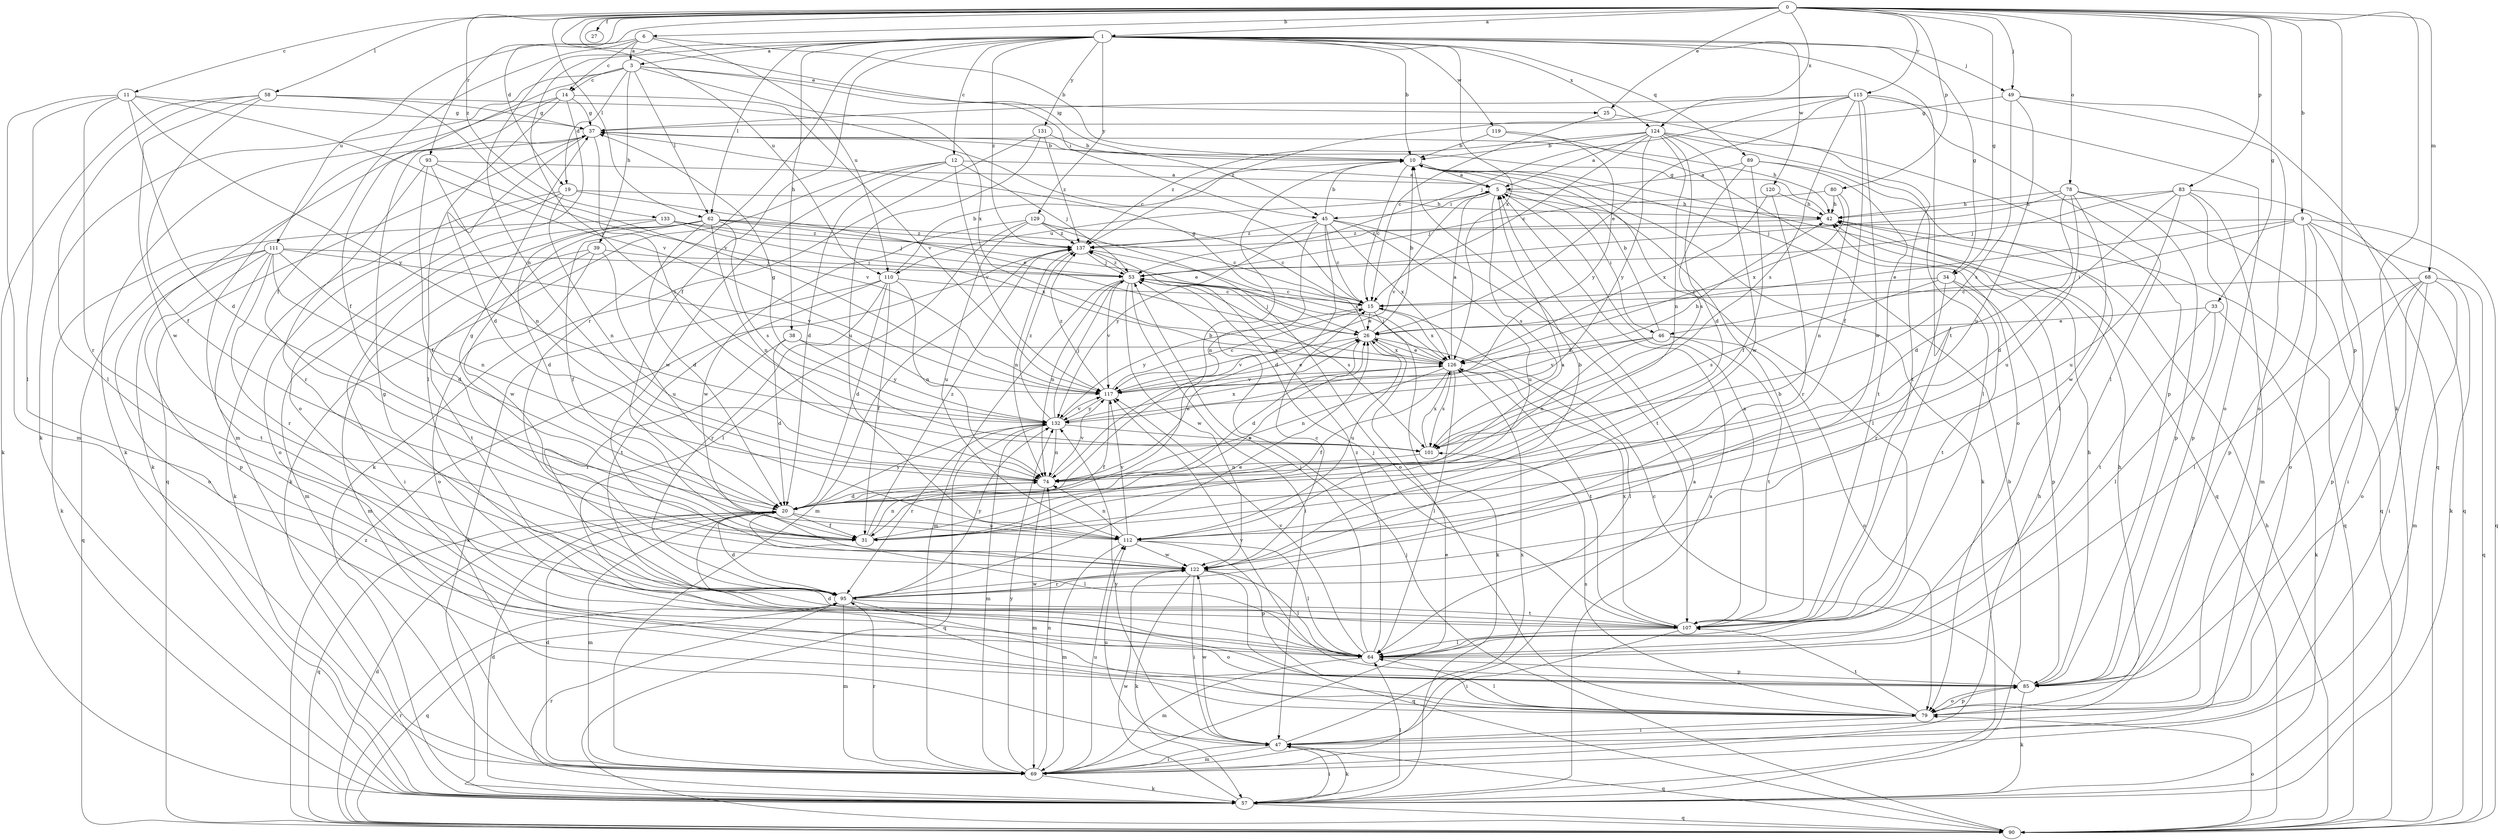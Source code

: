 strict digraph  {
0;
1;
3;
5;
6;
9;
10;
11;
12;
14;
15;
19;
20;
25;
26;
27;
31;
33;
34;
37;
38;
39;
42;
45;
46;
47;
49;
53;
57;
58;
62;
64;
68;
69;
74;
78;
79;
80;
83;
85;
89;
90;
93;
95;
101;
107;
110;
111;
112;
115;
117;
119;
120;
122;
124;
126;
129;
131;
132;
133;
137;
0 -> 1  [label=a];
0 -> 6  [label=b];
0 -> 9  [label=b];
0 -> 11  [label=c];
0 -> 19  [label=d];
0 -> 25  [label=e];
0 -> 27  [label=f];
0 -> 33  [label=g];
0 -> 34  [label=g];
0 -> 45  [label=i];
0 -> 49  [label=j];
0 -> 57  [label=k];
0 -> 58  [label=l];
0 -> 62  [label=l];
0 -> 68  [label=m];
0 -> 78  [label=o];
0 -> 80  [label=p];
0 -> 83  [label=p];
0 -> 85  [label=p];
0 -> 93  [label=r];
0 -> 110  [label=u];
0 -> 115  [label=v];
0 -> 124  [label=x];
0 -> 133  [label=z];
1 -> 3  [label=a];
1 -> 10  [label=b];
1 -> 12  [label=c];
1 -> 31  [label=f];
1 -> 34  [label=g];
1 -> 38  [label=h];
1 -> 49  [label=j];
1 -> 62  [label=l];
1 -> 74  [label=n];
1 -> 89  [label=q];
1 -> 95  [label=r];
1 -> 107  [label=t];
1 -> 119  [label=w];
1 -> 120  [label=w];
1 -> 124  [label=x];
1 -> 126  [label=x];
1 -> 129  [label=y];
1 -> 131  [label=y];
1 -> 132  [label=y];
1 -> 137  [label=z];
3 -> 14  [label=c];
3 -> 19  [label=d];
3 -> 25  [label=e];
3 -> 31  [label=f];
3 -> 39  [label=h];
3 -> 45  [label=i];
3 -> 57  [label=k];
3 -> 62  [label=l];
3 -> 126  [label=x];
5 -> 42  [label=h];
5 -> 45  [label=i];
5 -> 46  [label=i];
5 -> 64  [label=l];
5 -> 101  [label=s];
5 -> 110  [label=u];
5 -> 117  [label=v];
6 -> 3  [label=a];
6 -> 10  [label=b];
6 -> 14  [label=c];
6 -> 31  [label=f];
6 -> 110  [label=u];
6 -> 111  [label=u];
9 -> 26  [label=e];
9 -> 46  [label=i];
9 -> 47  [label=i];
9 -> 57  [label=k];
9 -> 79  [label=o];
9 -> 85  [label=p];
9 -> 90  [label=q];
9 -> 137  [label=z];
10 -> 5  [label=a];
10 -> 15  [label=c];
10 -> 57  [label=k];
10 -> 90  [label=q];
11 -> 20  [label=d];
11 -> 37  [label=g];
11 -> 64  [label=l];
11 -> 69  [label=m];
11 -> 95  [label=r];
11 -> 117  [label=v];
11 -> 132  [label=y];
12 -> 5  [label=a];
12 -> 20  [label=d];
12 -> 53  [label=j];
12 -> 57  [label=k];
12 -> 117  [label=v];
12 -> 122  [label=w];
14 -> 37  [label=g];
14 -> 57  [label=k];
14 -> 64  [label=l];
14 -> 69  [label=m];
14 -> 79  [label=o];
14 -> 117  [label=v];
15 -> 26  [label=e];
15 -> 57  [label=k];
15 -> 126  [label=x];
15 -> 132  [label=y];
19 -> 26  [label=e];
19 -> 42  [label=h];
19 -> 57  [label=k];
19 -> 74  [label=n];
19 -> 79  [label=o];
20 -> 10  [label=b];
20 -> 31  [label=f];
20 -> 64  [label=l];
20 -> 69  [label=m];
20 -> 90  [label=q];
20 -> 112  [label=u];
20 -> 132  [label=y];
25 -> 15  [label=c];
25 -> 85  [label=p];
26 -> 10  [label=b];
26 -> 20  [label=d];
26 -> 37  [label=g];
26 -> 53  [label=j];
26 -> 64  [label=l];
26 -> 112  [label=u];
26 -> 117  [label=v];
26 -> 126  [label=x];
31 -> 5  [label=a];
31 -> 26  [label=e];
31 -> 74  [label=n];
31 -> 137  [label=z];
33 -> 26  [label=e];
33 -> 57  [label=k];
33 -> 64  [label=l];
33 -> 107  [label=t];
34 -> 15  [label=c];
34 -> 85  [label=p];
34 -> 95  [label=r];
34 -> 101  [label=s];
34 -> 107  [label=t];
37 -> 10  [label=b];
37 -> 20  [label=d];
37 -> 42  [label=h];
37 -> 57  [label=k];
37 -> 90  [label=q];
37 -> 101  [label=s];
38 -> 20  [label=d];
38 -> 95  [label=r];
38 -> 126  [label=x];
38 -> 132  [label=y];
39 -> 53  [label=j];
39 -> 69  [label=m];
39 -> 79  [label=o];
39 -> 107  [label=t];
39 -> 112  [label=u];
42 -> 37  [label=g];
42 -> 90  [label=q];
42 -> 137  [label=z];
45 -> 10  [label=b];
45 -> 15  [label=c];
45 -> 20  [label=d];
45 -> 74  [label=n];
45 -> 107  [label=t];
45 -> 112  [label=u];
45 -> 126  [label=x];
45 -> 132  [label=y];
45 -> 137  [label=z];
46 -> 10  [label=b];
46 -> 74  [label=n];
46 -> 79  [label=o];
46 -> 107  [label=t];
46 -> 117  [label=v];
46 -> 126  [label=x];
47 -> 57  [label=k];
47 -> 69  [label=m];
47 -> 90  [label=q];
47 -> 112  [label=u];
47 -> 122  [label=w];
47 -> 126  [label=x];
47 -> 132  [label=y];
49 -> 37  [label=g];
49 -> 79  [label=o];
49 -> 90  [label=q];
49 -> 101  [label=s];
49 -> 112  [label=u];
53 -> 15  [label=c];
53 -> 47  [label=i];
53 -> 69  [label=m];
53 -> 74  [label=n];
53 -> 101  [label=s];
53 -> 117  [label=v];
53 -> 122  [label=w];
53 -> 137  [label=z];
57 -> 5  [label=a];
57 -> 10  [label=b];
57 -> 20  [label=d];
57 -> 47  [label=i];
57 -> 64  [label=l];
57 -> 90  [label=q];
57 -> 95  [label=r];
57 -> 122  [label=w];
58 -> 15  [label=c];
58 -> 31  [label=f];
58 -> 37  [label=g];
58 -> 57  [label=k];
58 -> 64  [label=l];
58 -> 117  [label=v];
58 -> 122  [label=w];
62 -> 15  [label=c];
62 -> 20  [label=d];
62 -> 26  [label=e];
62 -> 31  [label=f];
62 -> 47  [label=i];
62 -> 69  [label=m];
62 -> 74  [label=n];
62 -> 101  [label=s];
62 -> 122  [label=w];
62 -> 137  [label=z];
64 -> 37  [label=g];
64 -> 53  [label=j];
64 -> 69  [label=m];
64 -> 85  [label=p];
64 -> 117  [label=v];
64 -> 137  [label=z];
68 -> 15  [label=c];
68 -> 47  [label=i];
68 -> 64  [label=l];
68 -> 69  [label=m];
68 -> 79  [label=o];
68 -> 85  [label=p];
68 -> 90  [label=q];
69 -> 5  [label=a];
69 -> 20  [label=d];
69 -> 26  [label=e];
69 -> 42  [label=h];
69 -> 47  [label=i];
69 -> 57  [label=k];
69 -> 74  [label=n];
69 -> 95  [label=r];
69 -> 112  [label=u];
69 -> 132  [label=y];
74 -> 20  [label=d];
74 -> 26  [label=e];
74 -> 69  [label=m];
74 -> 117  [label=v];
78 -> 20  [label=d];
78 -> 42  [label=h];
78 -> 53  [label=j];
78 -> 85  [label=p];
78 -> 90  [label=q];
78 -> 112  [label=u];
78 -> 122  [label=w];
79 -> 42  [label=h];
79 -> 47  [label=i];
79 -> 64  [label=l];
79 -> 85  [label=p];
79 -> 101  [label=s];
79 -> 107  [label=t];
80 -> 42  [label=h];
80 -> 53  [label=j];
80 -> 74  [label=n];
80 -> 126  [label=x];
83 -> 20  [label=d];
83 -> 42  [label=h];
83 -> 53  [label=j];
83 -> 69  [label=m];
83 -> 85  [label=p];
83 -> 90  [label=q];
83 -> 112  [label=u];
85 -> 15  [label=c];
85 -> 20  [label=d];
85 -> 42  [label=h];
85 -> 57  [label=k];
85 -> 79  [label=o];
85 -> 117  [label=v];
89 -> 5  [label=a];
89 -> 31  [label=f];
89 -> 64  [label=l];
89 -> 101  [label=s];
89 -> 107  [label=t];
90 -> 20  [label=d];
90 -> 42  [label=h];
90 -> 53  [label=j];
90 -> 79  [label=o];
90 -> 95  [label=r];
90 -> 137  [label=z];
93 -> 5  [label=a];
93 -> 31  [label=f];
93 -> 74  [label=n];
93 -> 95  [label=r];
93 -> 117  [label=v];
95 -> 20  [label=d];
95 -> 26  [label=e];
95 -> 69  [label=m];
95 -> 79  [label=o];
95 -> 90  [label=q];
95 -> 107  [label=t];
95 -> 122  [label=w];
95 -> 132  [label=y];
101 -> 74  [label=n];
101 -> 126  [label=x];
107 -> 5  [label=a];
107 -> 10  [label=b];
107 -> 47  [label=i];
107 -> 53  [label=j];
107 -> 64  [label=l];
107 -> 126  [label=x];
110 -> 10  [label=b];
110 -> 15  [label=c];
110 -> 20  [label=d];
110 -> 31  [label=f];
110 -> 57  [label=k];
110 -> 74  [label=n];
110 -> 95  [label=r];
110 -> 107  [label=t];
111 -> 20  [label=d];
111 -> 53  [label=j];
111 -> 74  [label=n];
111 -> 79  [label=o];
111 -> 85  [label=p];
111 -> 90  [label=q];
111 -> 95  [label=r];
111 -> 107  [label=t];
111 -> 117  [label=v];
112 -> 37  [label=g];
112 -> 64  [label=l];
112 -> 69  [label=m];
112 -> 74  [label=n];
112 -> 85  [label=p];
112 -> 117  [label=v];
112 -> 122  [label=w];
115 -> 26  [label=e];
115 -> 31  [label=f];
115 -> 37  [label=g];
115 -> 53  [label=j];
115 -> 64  [label=l];
115 -> 79  [label=o];
115 -> 101  [label=s];
115 -> 122  [label=w];
115 -> 137  [label=z];
117 -> 15  [label=c];
117 -> 26  [label=e];
117 -> 31  [label=f];
117 -> 42  [label=h];
117 -> 132  [label=y];
117 -> 137  [label=z];
119 -> 10  [label=b];
119 -> 79  [label=o];
119 -> 132  [label=y];
120 -> 42  [label=h];
120 -> 95  [label=r];
120 -> 126  [label=x];
122 -> 10  [label=b];
122 -> 15  [label=c];
122 -> 47  [label=i];
122 -> 57  [label=k];
122 -> 64  [label=l];
122 -> 90  [label=q];
122 -> 95  [label=r];
124 -> 5  [label=a];
124 -> 10  [label=b];
124 -> 15  [label=c];
124 -> 20  [label=d];
124 -> 64  [label=l];
124 -> 74  [label=n];
124 -> 107  [label=t];
124 -> 122  [label=w];
124 -> 132  [label=y];
124 -> 137  [label=z];
126 -> 5  [label=a];
126 -> 26  [label=e];
126 -> 31  [label=f];
126 -> 53  [label=j];
126 -> 64  [label=l];
126 -> 74  [label=n];
126 -> 101  [label=s];
126 -> 107  [label=t];
126 -> 117  [label=v];
129 -> 15  [label=c];
129 -> 64  [label=l];
129 -> 79  [label=o];
129 -> 112  [label=u];
129 -> 122  [label=w];
129 -> 137  [label=z];
131 -> 10  [label=b];
131 -> 57  [label=k];
131 -> 112  [label=u];
131 -> 137  [label=z];
132 -> 37  [label=g];
132 -> 53  [label=j];
132 -> 69  [label=m];
132 -> 74  [label=n];
132 -> 90  [label=q];
132 -> 95  [label=r];
132 -> 101  [label=s];
132 -> 117  [label=v];
132 -> 126  [label=x];
132 -> 137  [label=z];
133 -> 20  [label=d];
133 -> 53  [label=j];
133 -> 57  [label=k];
133 -> 126  [label=x];
133 -> 137  [label=z];
137 -> 53  [label=j];
137 -> 69  [label=m];
137 -> 74  [label=n];
137 -> 126  [label=x];
}
